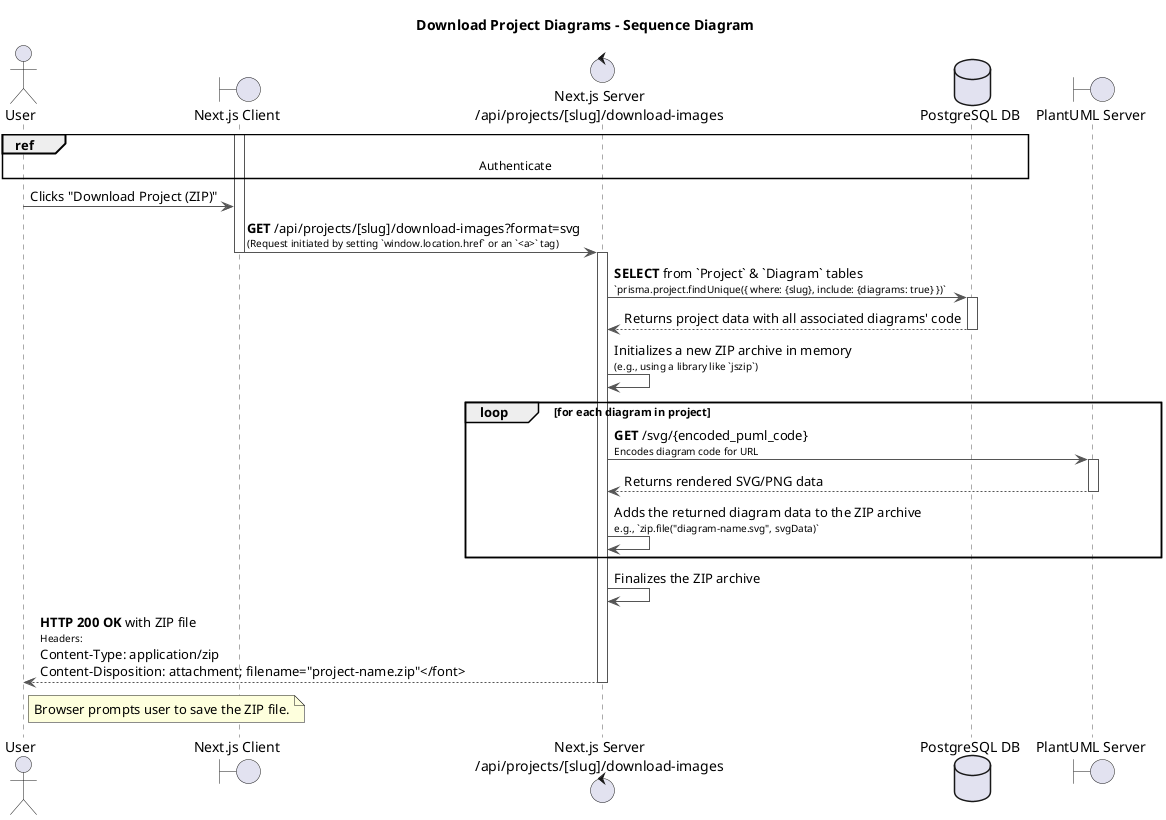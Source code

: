 @startuml
title Download Project Diagrams - Sequence Diagram

actor User
boundary "Next.js Client" as Client
control "Next.js Server\n/api/projects/[slug]/download-images" as Server
database "PostgreSQL DB" as DB
boundary "PlantUML Server" as PlantUML

skinparam sequence {
    ArrowColor #555
    ActorBorderColor #555
    LifeLineBorderColor #555
    ParticipantBorderColor #007bff
    DatabaseBorderColor #d9534f
    ControlBorderColor #5cb85c
    BoundaryBorderColor #f0ad4e
}


activate Client
ref over User, DB: Authenticate
User -> Client: Clicks "Download Project (ZIP)"
Client -> Server: **GET** /api/projects/[slug]/download-images?format=svg\n<font size=10>(Request initiated by setting `window.location.href` or an `<a>` tag)</font>
deactivate Client
activate Server

Server -> DB: **SELECT** from `Project` & `Diagram` tables\n<font size=10>`prisma.project.findUnique({ where: {slug}, include: {diagrams: true} })`</font>
activate DB
DB --> Server: Returns project data with all associated diagrams' code
deactivate DB

Server -> Server: Initializes a new ZIP archive in memory\n<font size=10>(e.g., using a library like `jszip`)</font>

loop for each diagram in project
    Server -> PlantUML: **GET** /svg/{encoded_puml_code}\n<font size=10>Encodes diagram code for URL</font>
    activate PlantUML
    PlantUML --> Server: Returns rendered SVG/PNG data
    deactivate PlantUML
    Server -> Server: Adds the returned diagram data to the ZIP archive\n<font size=10>e.g., `zip.file("diagram-name.svg", svgData)`</font>
end

Server -> Server: Finalizes the ZIP archive
Server --> User: **HTTP 200 OK** with ZIP file\n<font size=10>Headers:\nContent-Type: application/zip\nContent-Disposition: attachment; filename="project-name.zip"</font>
deactivate Server

note right of User: Browser prompts user to save the ZIP file.

@enduml